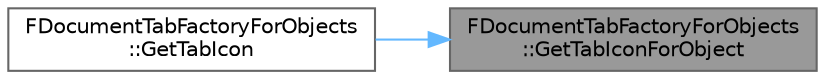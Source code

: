 digraph "FDocumentTabFactoryForObjects::GetTabIconForObject"
{
 // INTERACTIVE_SVG=YES
 // LATEX_PDF_SIZE
  bgcolor="transparent";
  edge [fontname=Helvetica,fontsize=10,labelfontname=Helvetica,labelfontsize=10];
  node [fontname=Helvetica,fontsize=10,shape=box,height=0.2,width=0.4];
  rankdir="RL";
  Node1 [id="Node000001",label="FDocumentTabFactoryForObjects\l::GetTabIconForObject",height=0.2,width=0.4,color="gray40", fillcolor="grey60", style="filled", fontcolor="black",tooltip=" "];
  Node1 -> Node2 [id="edge1_Node000001_Node000002",dir="back",color="steelblue1",style="solid",tooltip=" "];
  Node2 [id="Node000002",label="FDocumentTabFactoryForObjects\l::GetTabIcon",height=0.2,width=0.4,color="grey40", fillcolor="white", style="filled",URL="$d2/dd0/structFDocumentTabFactoryForObjects.html#a01137821ea7308b5f0b617a658e57c16",tooltip=" "];
}
